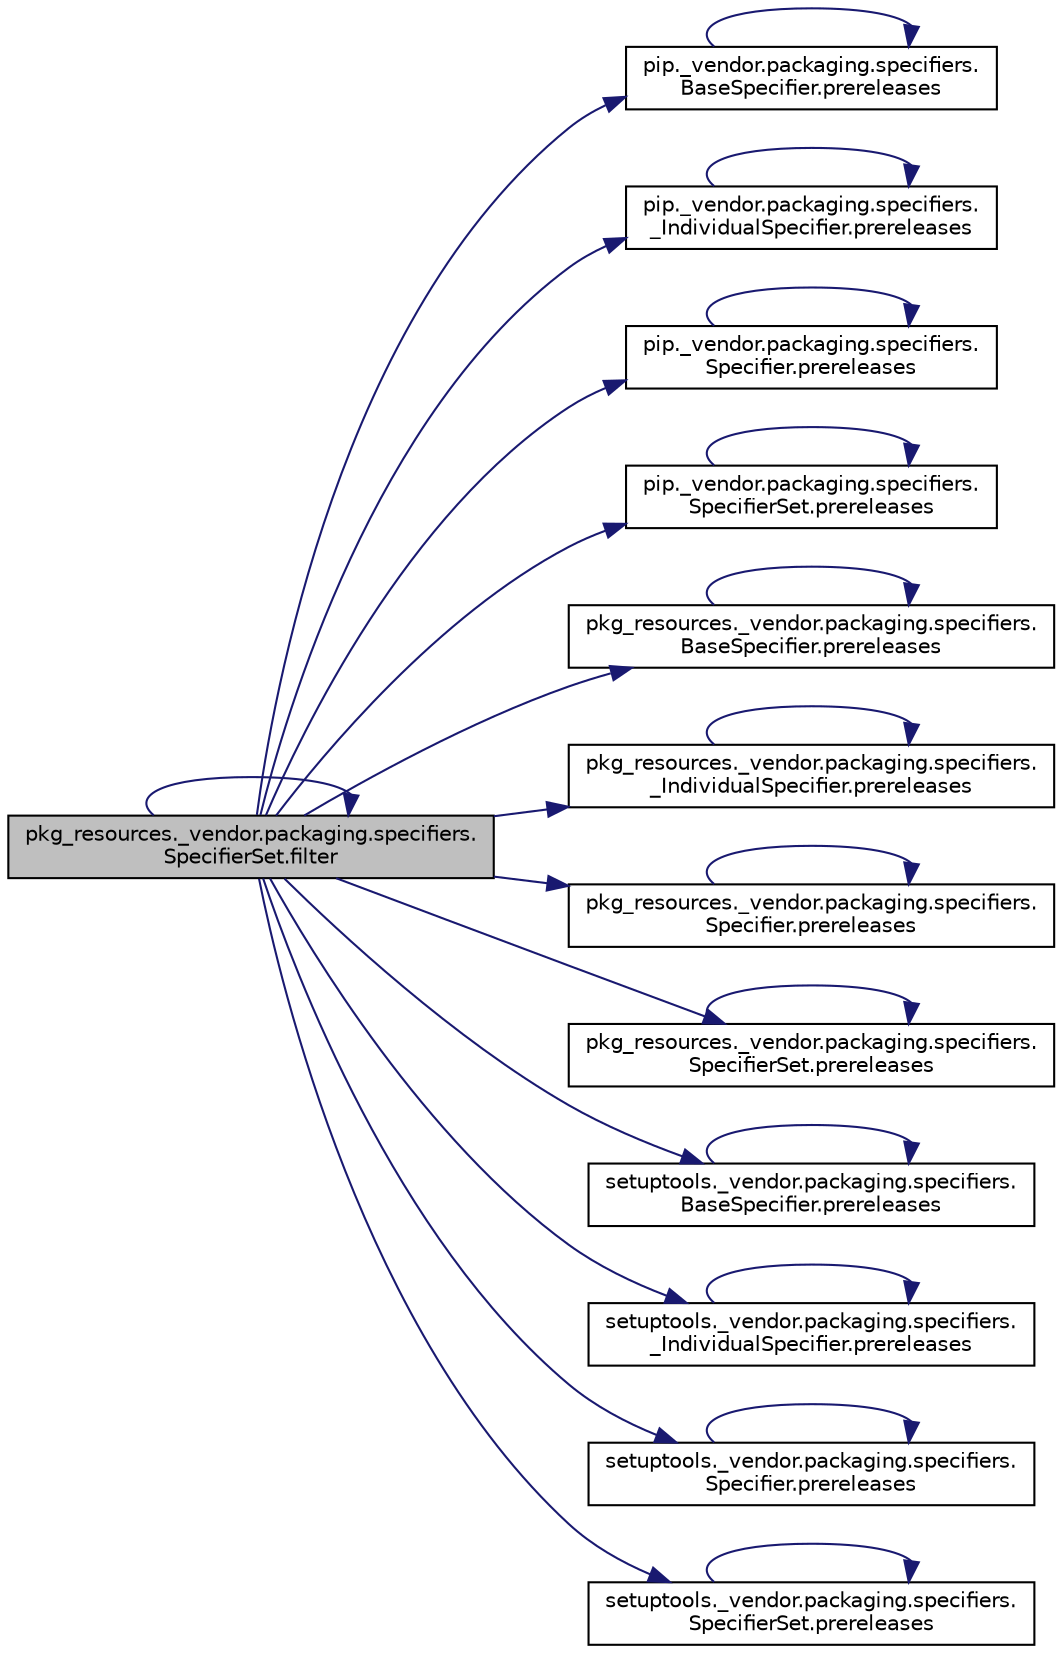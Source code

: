 digraph "pkg_resources._vendor.packaging.specifiers.SpecifierSet.filter"
{
 // LATEX_PDF_SIZE
  edge [fontname="Helvetica",fontsize="10",labelfontname="Helvetica",labelfontsize="10"];
  node [fontname="Helvetica",fontsize="10",shape=record];
  rankdir="LR";
  Node1 [label="pkg_resources._vendor.packaging.specifiers.\lSpecifierSet.filter",height=0.2,width=0.4,color="black", fillcolor="grey75", style="filled", fontcolor="black",tooltip=" "];
  Node1 -> Node1 [color="midnightblue",fontsize="10",style="solid",fontname="Helvetica"];
  Node1 -> Node2 [color="midnightblue",fontsize="10",style="solid",fontname="Helvetica"];
  Node2 [label="pip._vendor.packaging.specifiers.\lBaseSpecifier.prereleases",height=0.2,width=0.4,color="black", fillcolor="white", style="filled",URL="$df/d1d/classpip_1_1__vendor_1_1packaging_1_1specifiers_1_1_base_specifier.html#ae94d39b0a70f5f12abe82084114e9573",tooltip=" "];
  Node2 -> Node2 [color="midnightblue",fontsize="10",style="solid",fontname="Helvetica"];
  Node1 -> Node3 [color="midnightblue",fontsize="10",style="solid",fontname="Helvetica"];
  Node3 [label="pip._vendor.packaging.specifiers.\l_IndividualSpecifier.prereleases",height=0.2,width=0.4,color="black", fillcolor="white", style="filled",URL="$d9/d98/classpip_1_1__vendor_1_1packaging_1_1specifiers_1_1___individual_specifier.html#a02f98fd977fd4f1377e6b2ee994089e3",tooltip=" "];
  Node3 -> Node3 [color="midnightblue",fontsize="10",style="solid",fontname="Helvetica"];
  Node1 -> Node4 [color="midnightblue",fontsize="10",style="solid",fontname="Helvetica"];
  Node4 [label="pip._vendor.packaging.specifiers.\lSpecifier.prereleases",height=0.2,width=0.4,color="black", fillcolor="white", style="filled",URL="$d3/dc8/classpip_1_1__vendor_1_1packaging_1_1specifiers_1_1_specifier.html#a94896054c4deb1cf1ab028fb0a045848",tooltip=" "];
  Node4 -> Node4 [color="midnightblue",fontsize="10",style="solid",fontname="Helvetica"];
  Node1 -> Node5 [color="midnightblue",fontsize="10",style="solid",fontname="Helvetica"];
  Node5 [label="pip._vendor.packaging.specifiers.\lSpecifierSet.prereleases",height=0.2,width=0.4,color="black", fillcolor="white", style="filled",URL="$d5/d11/classpip_1_1__vendor_1_1packaging_1_1specifiers_1_1_specifier_set.html#ae4a1472b3129d511b694174f2de0209e",tooltip=" "];
  Node5 -> Node5 [color="midnightblue",fontsize="10",style="solid",fontname="Helvetica"];
  Node1 -> Node6 [color="midnightblue",fontsize="10",style="solid",fontname="Helvetica"];
  Node6 [label="pkg_resources._vendor.packaging.specifiers.\lBaseSpecifier.prereleases",height=0.2,width=0.4,color="black", fillcolor="white", style="filled",URL="$d9/db6/classpkg__resources_1_1__vendor_1_1packaging_1_1specifiers_1_1_base_specifier.html#aa1a1ef2c6e47899e91494fde9b495162",tooltip=" "];
  Node6 -> Node6 [color="midnightblue",fontsize="10",style="solid",fontname="Helvetica"];
  Node1 -> Node7 [color="midnightblue",fontsize="10",style="solid",fontname="Helvetica"];
  Node7 [label="pkg_resources._vendor.packaging.specifiers.\l_IndividualSpecifier.prereleases",height=0.2,width=0.4,color="black", fillcolor="white", style="filled",URL="$d7/d3d/classpkg__resources_1_1__vendor_1_1packaging_1_1specifiers_1_1___individual_specifier.html#a8cca74d9dafa725b0cb9160decd0aab6",tooltip=" "];
  Node7 -> Node7 [color="midnightblue",fontsize="10",style="solid",fontname="Helvetica"];
  Node1 -> Node8 [color="midnightblue",fontsize="10",style="solid",fontname="Helvetica"];
  Node8 [label="pkg_resources._vendor.packaging.specifiers.\lSpecifier.prereleases",height=0.2,width=0.4,color="black", fillcolor="white", style="filled",URL="$d3/de8/classpkg__resources_1_1__vendor_1_1packaging_1_1specifiers_1_1_specifier.html#abb830c166bbec21e1ec2e4c57f74a68a",tooltip=" "];
  Node8 -> Node8 [color="midnightblue",fontsize="10",style="solid",fontname="Helvetica"];
  Node1 -> Node9 [color="midnightblue",fontsize="10",style="solid",fontname="Helvetica"];
  Node9 [label="pkg_resources._vendor.packaging.specifiers.\lSpecifierSet.prereleases",height=0.2,width=0.4,color="black", fillcolor="white", style="filled",URL="$d2/d90/classpkg__resources_1_1__vendor_1_1packaging_1_1specifiers_1_1_specifier_set.html#a8d40983e7e62eac0fba7c36aec5da9ba",tooltip=" "];
  Node9 -> Node9 [color="midnightblue",fontsize="10",style="solid",fontname="Helvetica"];
  Node1 -> Node10 [color="midnightblue",fontsize="10",style="solid",fontname="Helvetica"];
  Node10 [label="setuptools._vendor.packaging.specifiers.\lBaseSpecifier.prereleases",height=0.2,width=0.4,color="black", fillcolor="white", style="filled",URL="$d2/d2a/classsetuptools_1_1__vendor_1_1packaging_1_1specifiers_1_1_base_specifier.html#a60ff51a26252f2e4f864fa33be33590d",tooltip=" "];
  Node10 -> Node10 [color="midnightblue",fontsize="10",style="solid",fontname="Helvetica"];
  Node1 -> Node11 [color="midnightblue",fontsize="10",style="solid",fontname="Helvetica"];
  Node11 [label="setuptools._vendor.packaging.specifiers.\l_IndividualSpecifier.prereleases",height=0.2,width=0.4,color="black", fillcolor="white", style="filled",URL="$d2/dfa/classsetuptools_1_1__vendor_1_1packaging_1_1specifiers_1_1___individual_specifier.html#a6d34f246410481ecb8ec832ff59c581e",tooltip=" "];
  Node11 -> Node11 [color="midnightblue",fontsize="10",style="solid",fontname="Helvetica"];
  Node1 -> Node12 [color="midnightblue",fontsize="10",style="solid",fontname="Helvetica"];
  Node12 [label="setuptools._vendor.packaging.specifiers.\lSpecifier.prereleases",height=0.2,width=0.4,color="black", fillcolor="white", style="filled",URL="$d0/d8b/classsetuptools_1_1__vendor_1_1packaging_1_1specifiers_1_1_specifier.html#a2aba0f7db7ea169989e656cfead54e9b",tooltip=" "];
  Node12 -> Node12 [color="midnightblue",fontsize="10",style="solid",fontname="Helvetica"];
  Node1 -> Node13 [color="midnightblue",fontsize="10",style="solid",fontname="Helvetica"];
  Node13 [label="setuptools._vendor.packaging.specifiers.\lSpecifierSet.prereleases",height=0.2,width=0.4,color="black", fillcolor="white", style="filled",URL="$d6/d78/classsetuptools_1_1__vendor_1_1packaging_1_1specifiers_1_1_specifier_set.html#a853e4fea5cc762607cd242de08e83b9b",tooltip=" "];
  Node13 -> Node13 [color="midnightblue",fontsize="10",style="solid",fontname="Helvetica"];
}

